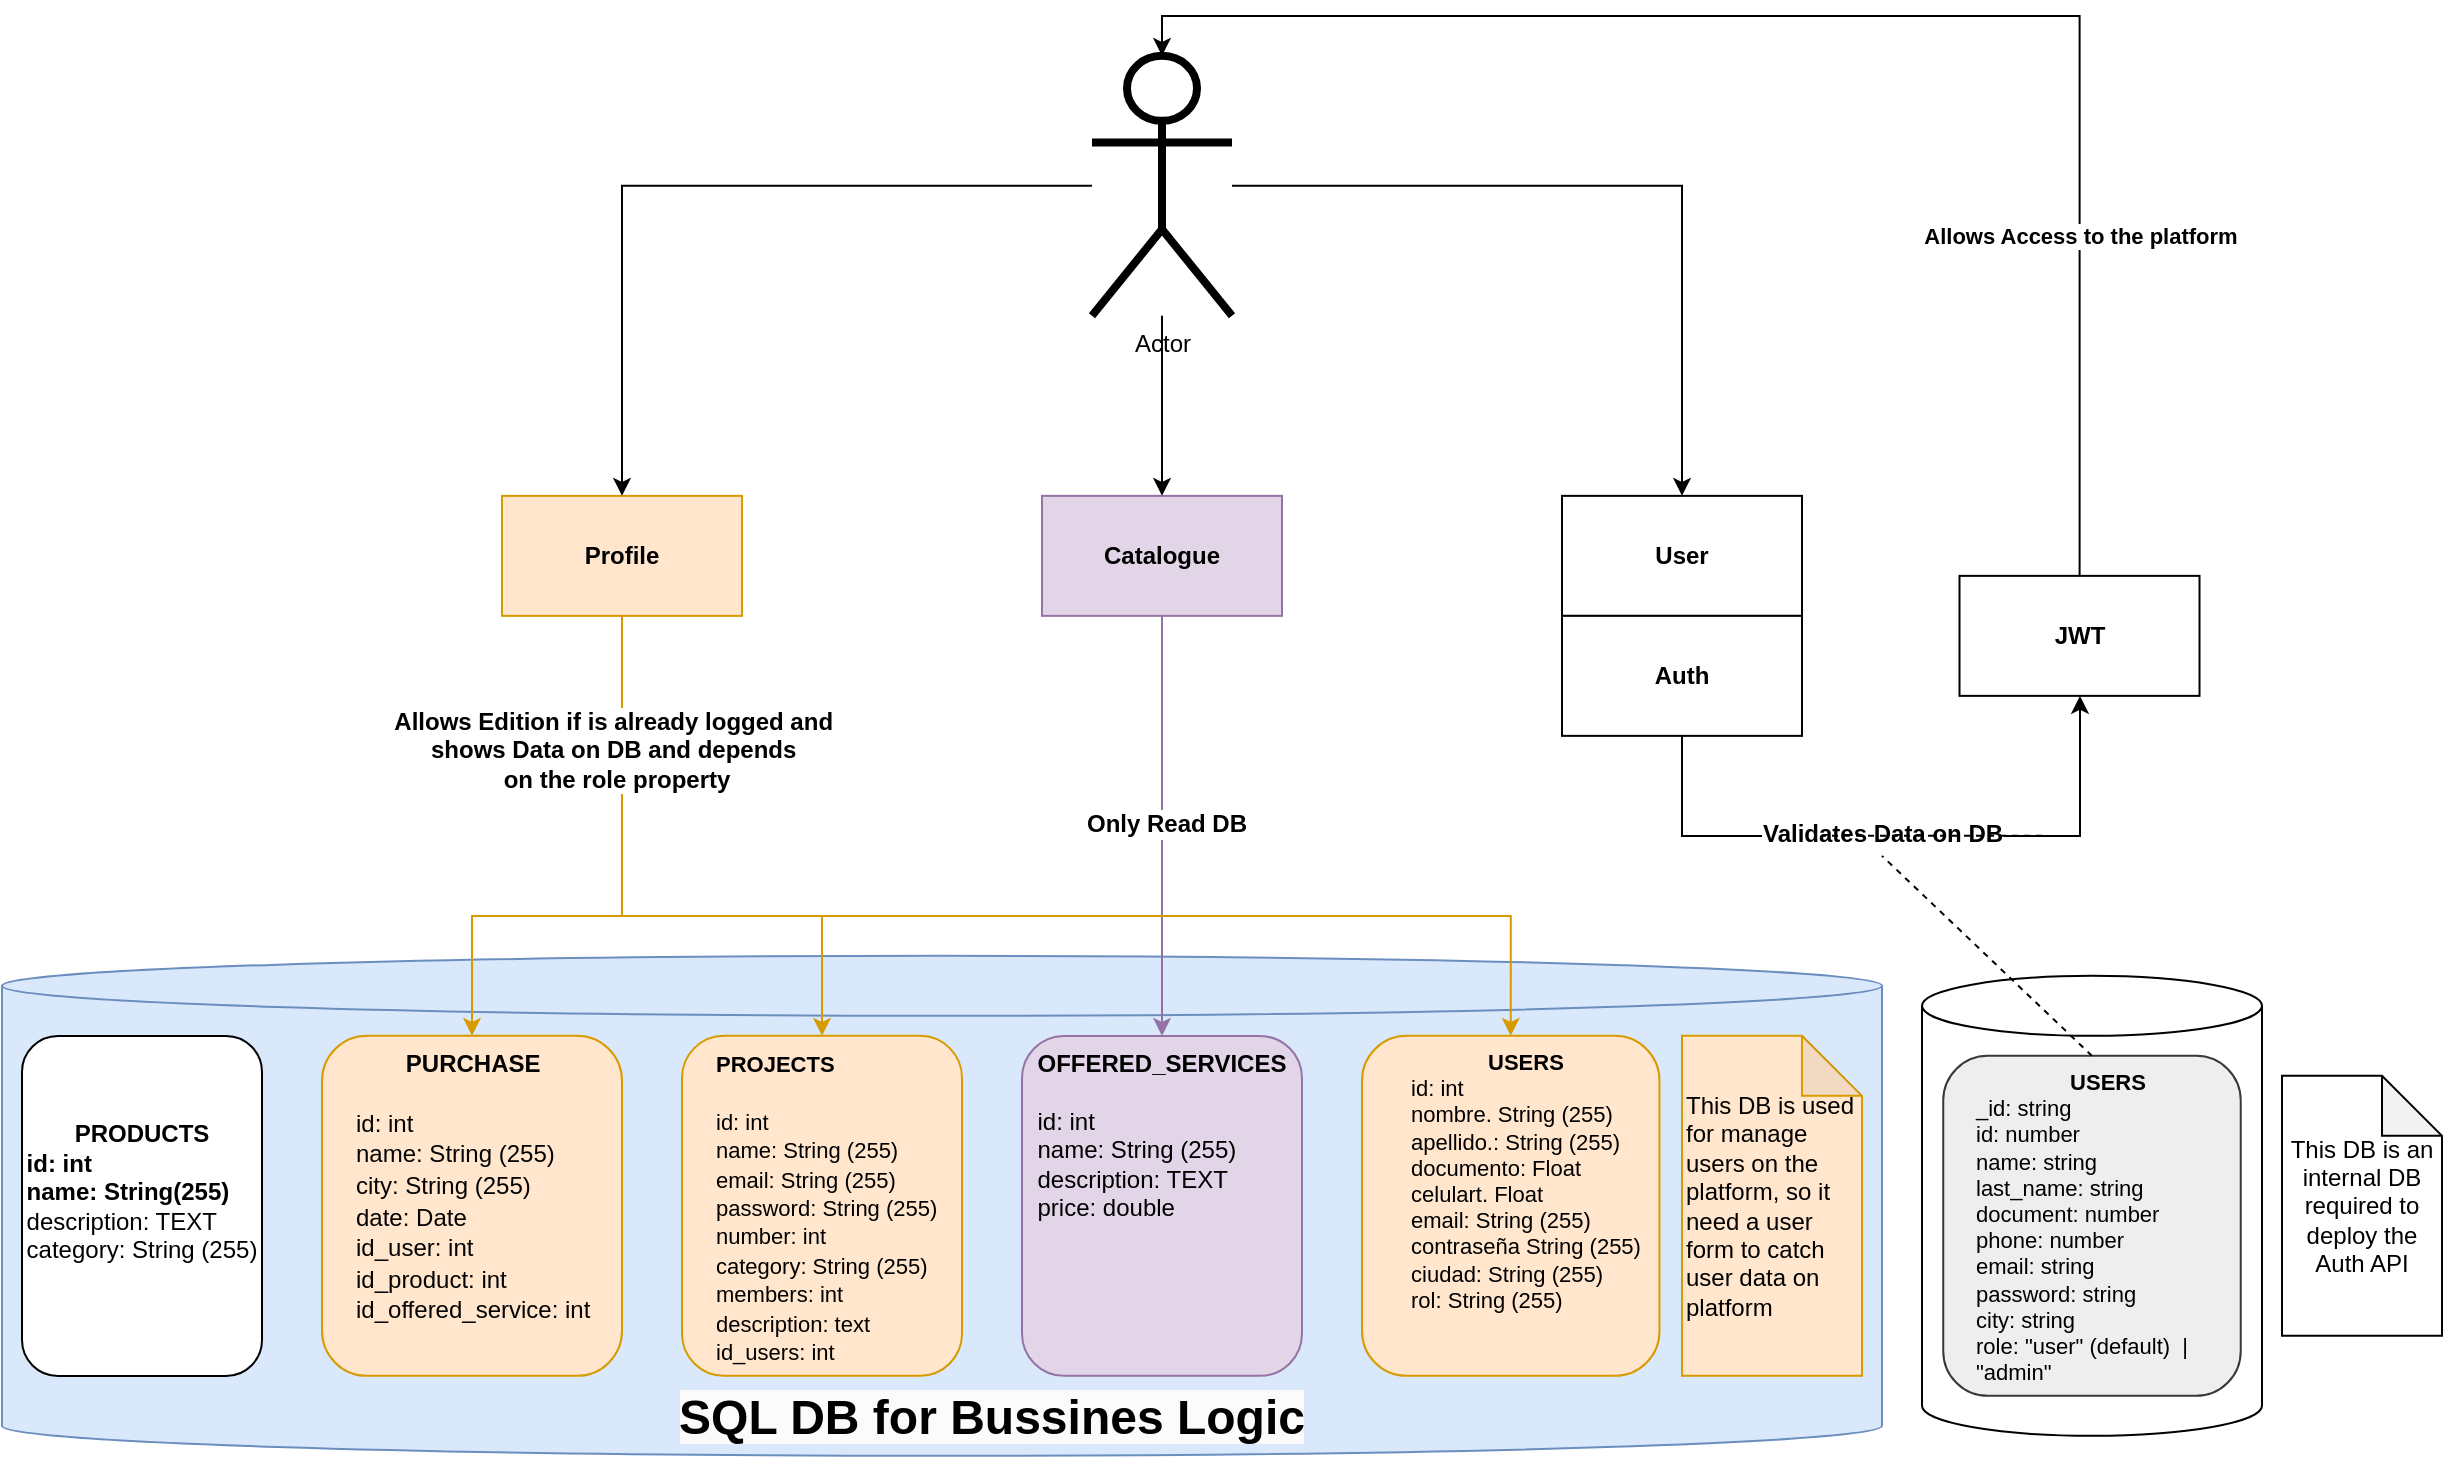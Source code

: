 <mxfile version="24.3.1" type="github">
  <diagram name="Page-1" id="5f0bae14-7c28-e335-631c-24af17079c00">
    <mxGraphModel dx="2541" dy="774" grid="1" gridSize="10" guides="1" tooltips="1" connect="1" arrows="1" fold="1" page="1" pageScale="1" pageWidth="1100" pageHeight="850" background="none" math="0" shadow="0">
      <root>
        <mxCell id="0" />
        <mxCell id="1" parent="0" />
        <mxCell id="3eu0gLsUePaidYde5kII-1" value="&lt;b&gt;User&lt;/b&gt;" style="whiteSpace=wrap;html=1;" parent="1" vertex="1">
          <mxGeometry x="650" y="279.93" width="120" height="60" as="geometry" />
        </mxCell>
        <mxCell id="3eu0gLsUePaidYde5kII-2" value="&lt;b&gt;Auth&lt;/b&gt;" style="whiteSpace=wrap;html=1;" parent="1" vertex="1">
          <mxGeometry x="650" y="339.93" width="120" height="60" as="geometry" />
        </mxCell>
        <mxCell id="3eu0gLsUePaidYde5kII-3" value="" style="shape=cylinder3;whiteSpace=wrap;html=1;boundedLbl=1;backgroundOutline=1;size=15;labelBorderColor=#99CCFF;fillColor=#dae8fc;strokeColor=#6c8ebf;" parent="1" vertex="1">
          <mxGeometry x="-130" y="509.93" width="940" height="250" as="geometry" />
        </mxCell>
        <mxCell id="3eu0gLsUePaidYde5kII-4" value="&lt;b style=&quot;forced-color-adjust: none; color: rgb(0, 0, 0); font-family: Helvetica; font-size: 24px; font-style: normal; font-variant-ligatures: normal; font-variant-caps: normal; letter-spacing: normal; orphans: 2; text-indent: 0px; text-transform: none; widows: 2; word-spacing: 0px; -webkit-text-stroke-width: 0px; white-space: normal; background-color: rgb(251, 251, 251); text-decoration-thickness: initial; text-decoration-style: initial; text-decoration-color: initial;&quot;&gt;SQL DB for Bussines Logic&lt;/b&gt;" style="text;whiteSpace=wrap;html=1;strokeWidth=7;fontSize=24;align=center;" parent="1" vertex="1">
          <mxGeometry x="200" y="719.93" width="330" height="40" as="geometry" />
        </mxCell>
        <mxCell id="3eu0gLsUePaidYde5kII-24" style="edgeStyle=orthogonalEdgeStyle;rounded=0;orthogonalLoop=1;jettySize=auto;html=1;fillColor=#e1d5e7;strokeColor=#9673a6;" parent="1" source="3eu0gLsUePaidYde5kII-6" target="3eu0gLsUePaidYde5kII-17" edge="1">
          <mxGeometry relative="1" as="geometry">
            <Array as="points">
              <mxPoint x="450" y="479.93" />
              <mxPoint x="450" y="479.93" />
            </Array>
          </mxGeometry>
        </mxCell>
        <mxCell id="-nUrzhYDNhNudkDRQ27h-12" value="&lt;b&gt;Only Read DB&lt;/b&gt;" style="edgeLabel;html=1;align=center;verticalAlign=middle;resizable=0;points=[];fontSize=12;" parent="3eu0gLsUePaidYde5kII-24" vertex="1" connectable="0">
          <mxGeometry x="-0.015" y="2" relative="1" as="geometry">
            <mxPoint as="offset" />
          </mxGeometry>
        </mxCell>
        <mxCell id="3eu0gLsUePaidYde5kII-6" value="&lt;b&gt;Catalogue&lt;/b&gt;" style="rounded=0;whiteSpace=wrap;html=1;fillColor=#e1d5e7;strokeColor=#9673a6;" parent="1" vertex="1">
          <mxGeometry x="390" y="279.93" width="120" height="60" as="geometry" />
        </mxCell>
        <mxCell id="3eu0gLsUePaidYde5kII-18" style="edgeStyle=orthogonalEdgeStyle;rounded=0;orthogonalLoop=1;jettySize=auto;html=1;entryX=0.5;entryY=0;entryDx=0;entryDy=0;fillColor=#ffe6cc;strokeColor=#d79b00;" parent="1" source="3eu0gLsUePaidYde5kII-7" target="3eu0gLsUePaidYde5kII-14" edge="1">
          <mxGeometry relative="1" as="geometry">
            <Array as="points">
              <mxPoint x="180" y="489.93" />
              <mxPoint x="105" y="489.93" />
            </Array>
          </mxGeometry>
        </mxCell>
        <mxCell id="3eu0gLsUePaidYde5kII-19" style="edgeStyle=orthogonalEdgeStyle;rounded=0;orthogonalLoop=1;jettySize=auto;html=1;entryX=0.5;entryY=0;entryDx=0;entryDy=0;fillColor=#ffe6cc;strokeColor=#d79b00;" parent="1" source="3eu0gLsUePaidYde5kII-7" target="3eu0gLsUePaidYde5kII-11" edge="1">
          <mxGeometry relative="1" as="geometry">
            <Array as="points">
              <mxPoint x="180" y="489.93" />
              <mxPoint x="280" y="489.93" />
            </Array>
          </mxGeometry>
        </mxCell>
        <mxCell id="3eu0gLsUePaidYde5kII-7" value="&lt;b&gt;Profile&lt;/b&gt;" style="whiteSpace=wrap;html=1;fillColor=#ffe6cc;strokeColor=#d79b00;" parent="1" vertex="1">
          <mxGeometry x="120" y="279.93" width="120" height="60" as="geometry" />
        </mxCell>
        <mxCell id="3eu0gLsUePaidYde5kII-11" value="&lt;div style=&quot;&quot;&gt;&lt;div&gt;&lt;span style=&quot;font-size: 11px;&quot;&gt;&lt;b&gt;PROJECTS&lt;/b&gt;&lt;/span&gt;&lt;/div&gt;&lt;div&gt;&lt;span style=&quot;font-size: 11px;&quot;&gt;&lt;b&gt;&lt;br&gt;&lt;/b&gt;&lt;/span&gt;&lt;/div&gt;&lt;div&gt;&lt;span style=&quot;font-size: 11px;&quot;&gt;id: int&lt;/span&gt;&lt;/div&gt;&lt;div&gt;&lt;span style=&quot;font-size: 11px;&quot;&gt;name: String (255)&lt;/span&gt;&lt;/div&gt;&lt;div&gt;&lt;span style=&quot;font-size: 11px;&quot;&gt;email: String (255)&lt;/span&gt;&lt;/div&gt;&lt;div&gt;&lt;span style=&quot;font-size: 11px;&quot;&gt;password: String (255)&lt;/span&gt;&lt;/div&gt;&lt;div&gt;&lt;span style=&quot;font-size: 11px;&quot;&gt;number: int&lt;/span&gt;&lt;/div&gt;&lt;div&gt;&lt;span style=&quot;font-size: 11px;&quot;&gt;category: String (255)&lt;/span&gt;&lt;/div&gt;&lt;div&gt;&lt;span style=&quot;font-size: 11px;&quot;&gt;members: int&lt;/span&gt;&lt;/div&gt;&lt;div&gt;&lt;span style=&quot;font-size: 11px;&quot;&gt;description: text&lt;/span&gt;&lt;/div&gt;&lt;div&gt;&lt;span style=&quot;font-size: 11px;&quot;&gt;id_users: int&lt;/span&gt;&lt;/div&gt;&lt;/div&gt;" style="rounded=1;whiteSpace=wrap;html=1;align=left;verticalAlign=top;spacingTop=0;spacingLeft=15;fillColor=#ffe6cc;strokeColor=#d79b00;" parent="1" vertex="1">
          <mxGeometry x="210" y="549.93" width="140" height="170" as="geometry" />
        </mxCell>
        <mxCell id="3eu0gLsUePaidYde5kII-14" value="&lt;div style=&quot;text-align: center; font-size: 12px;&quot;&gt;&lt;font style=&quot;font-size: 12px;&quot; color=&quot;#040404&quot;&gt;&lt;b style=&quot;&quot;&gt;PURCHASE&lt;/b&gt;&lt;/font&gt;&lt;/div&gt;&lt;div style=&quot;text-align: center; font-size: 12px;&quot;&gt;&lt;font style=&quot;font-size: 12px;&quot; color=&quot;#040404&quot;&gt;&lt;b style=&quot;&quot;&gt;&lt;br&gt;&lt;/b&gt;&lt;/font&gt;&lt;/div&gt;&lt;span data-lucid-type=&quot;application/vnd.lucid.text&quot; data-lucid-content=&quot;{&amp;quot;t&amp;quot;:&amp;quot;COMPRA\nid: int\nnombre: String(255)\nciudad: String (255)\nid_cliente: int\nid_producto: int\n&amp;quot;,&amp;quot;m&amp;quot;:[{&amp;quot;s&amp;quot;:0,&amp;quot;n&amp;quot;:&amp;quot;s&amp;quot;,&amp;quot;v&amp;quot;:22.444,&amp;quot;e&amp;quot;:7},{&amp;quot;s&amp;quot;:0,&amp;quot;n&amp;quot;:&amp;quot;c&amp;quot;,&amp;quot;v&amp;quot;:&amp;quot;#040404ff&amp;quot;,&amp;quot;e&amp;quot;:89},{&amp;quot;s&amp;quot;:7,&amp;quot;n&amp;quot;:&amp;quot;s&amp;quot;,&amp;quot;v&amp;quot;:18.0,&amp;quot;e&amp;quot;:89},{&amp;quot;s&amp;quot;:7,&amp;quot;n&amp;quot;:&amp;quot;a&amp;quot;,&amp;quot;v&amp;quot;:&amp;quot;left&amp;quot;},{&amp;quot;s&amp;quot;:15,&amp;quot;n&amp;quot;:&amp;quot;fsp&amp;quot;,&amp;quot;v&amp;quot;:&amp;quot;ss_presetShapeStyle5_textStyle&amp;quot;,&amp;quot;e&amp;quot;:89},{&amp;quot;s&amp;quot;:15,&amp;quot;n&amp;quot;:&amp;quot;fsp2&amp;quot;,&amp;quot;v&amp;quot;:&amp;quot;ss_presetShapeStyle5_textStyle&amp;quot;,&amp;quot;e&amp;quot;:89},{&amp;quot;s&amp;quot;:15,&amp;quot;n&amp;quot;:&amp;quot;a&amp;quot;,&amp;quot;v&amp;quot;:&amp;quot;left&amp;quot;},{&amp;quot;s&amp;quot;:35,&amp;quot;n&amp;quot;:&amp;quot;a&amp;quot;,&amp;quot;v&amp;quot;:&amp;quot;left&amp;quot;},{&amp;quot;s&amp;quot;:56,&amp;quot;n&amp;quot;:&amp;quot;a&amp;quot;,&amp;quot;v&amp;quot;:&amp;quot;left&amp;quot;},{&amp;quot;s&amp;quot;:72,&amp;quot;n&amp;quot;:&amp;quot;a&amp;quot;,&amp;quot;v&amp;quot;:&amp;quot;left&amp;quot;}]}&quot; style=&quot;&quot;&gt;&lt;font style=&quot;&quot;&gt;&lt;div style=&quot;&quot;&gt;&lt;font color=&quot;#040404&quot;&gt;&lt;span style=&quot;font-size: 12px;&quot;&gt;id: int&lt;/span&gt;&lt;/font&gt;&lt;/div&gt;&lt;div style=&quot;&quot;&gt;&lt;font color=&quot;#040404&quot;&gt;&lt;span style=&quot;font-size: 12px;&quot;&gt;name: String (255)&lt;/span&gt;&lt;/font&gt;&lt;/div&gt;&lt;div style=&quot;&quot;&gt;&lt;font color=&quot;#040404&quot;&gt;&lt;span style=&quot;font-size: 12px;&quot;&gt;city: String (255)&lt;/span&gt;&lt;/font&gt;&lt;/div&gt;&lt;div style=&quot;&quot;&gt;&lt;font color=&quot;#040404&quot;&gt;&lt;span style=&quot;font-size: 12px;&quot;&gt;date: Date&lt;/span&gt;&lt;/font&gt;&lt;/div&gt;&lt;div style=&quot;&quot;&gt;&lt;font color=&quot;#040404&quot;&gt;&lt;span style=&quot;font-size: 12px;&quot;&gt;id_user: int&lt;/span&gt;&lt;/font&gt;&lt;/div&gt;&lt;div style=&quot;&quot;&gt;&lt;font color=&quot;#040404&quot;&gt;&lt;span style=&quot;font-size: 12px;&quot;&gt;id_product: int&lt;/span&gt;&lt;/font&gt;&lt;/div&gt;&lt;div style=&quot;&quot;&gt;&lt;font color=&quot;#040404&quot;&gt;&lt;span style=&quot;font-size: 12px;&quot;&gt;id_offered_service: int&lt;/span&gt;&lt;/font&gt;&lt;/div&gt;&lt;/font&gt;&lt;/span&gt;" style="rounded=1;whiteSpace=wrap;html=1;align=left;spacingLeft=15;fontSize=13;verticalAlign=top;fillColor=#ffe6cc;strokeColor=#d79b00;" parent="1" vertex="1">
          <mxGeometry x="30" y="549.93" width="150" height="170" as="geometry" />
        </mxCell>
        <mxCell id="3eu0gLsUePaidYde5kII-17" value="&lt;span data-lucid-content=&quot;{&amp;quot;t&amp;quot;:&amp;quot;PRODUCTO\n\n-id: int\n-nombre: String (255)\n-descripcion: TEXT\n-precio: double&amp;quot;,&amp;quot;m&amp;quot;:[{&amp;quot;s&amp;quot;:0,&amp;quot;n&amp;quot;:&amp;quot;a&amp;quot;,&amp;quot;v&amp;quot;:&amp;quot;center&amp;quot;},{&amp;quot;s&amp;quot;:0,&amp;quot;n&amp;quot;:&amp;quot;fsp&amp;quot;,&amp;quot;v&amp;quot;:&amp;quot;ss_presetShapeStyle1_textStyle&amp;quot;,&amp;quot;e&amp;quot;:40},{&amp;quot;s&amp;quot;:0,&amp;quot;n&amp;quot;:&amp;quot;fsp2&amp;quot;,&amp;quot;v&amp;quot;:&amp;quot;ss_presetShapeStyle1_textStyle&amp;quot;,&amp;quot;e&amp;quot;:40},{&amp;quot;s&amp;quot;:9,&amp;quot;n&amp;quot;:&amp;quot;a&amp;quot;,&amp;quot;v&amp;quot;:&amp;quot;left&amp;quot;},{&amp;quot;s&amp;quot;:10,&amp;quot;n&amp;quot;:&amp;quot;a&amp;quot;,&amp;quot;v&amp;quot;:&amp;quot;left&amp;quot;},{&amp;quot;s&amp;quot;:19,&amp;quot;n&amp;quot;:&amp;quot;a&amp;quot;,&amp;quot;v&amp;quot;:&amp;quot;left&amp;quot;},{&amp;quot;s&amp;quot;:40,&amp;quot;n&amp;quot;:&amp;quot;c&amp;quot;,&amp;quot;v&amp;quot;:&amp;quot;#282c33ff&amp;quot;,&amp;quot;e&amp;quot;:42},{&amp;quot;s&amp;quot;:40,&amp;quot;n&amp;quot;:&amp;quot;fsp&amp;quot;,&amp;quot;v&amp;quot;:&amp;quot;ss_presetShapeStyle4_textStyle&amp;quot;,&amp;quot;e&amp;quot;:42},{&amp;quot;s&amp;quot;:40,&amp;quot;n&amp;quot;:&amp;quot;fsp2&amp;quot;,&amp;quot;v&amp;quot;:&amp;quot;ss_presetShapeStyle4_textStyle&amp;quot;,&amp;quot;e&amp;quot;:42},{&amp;quot;s&amp;quot;:41,&amp;quot;n&amp;quot;:&amp;quot;a&amp;quot;,&amp;quot;v&amp;quot;:&amp;quot;left&amp;quot;},{&amp;quot;s&amp;quot;:42,&amp;quot;n&amp;quot;:&amp;quot;c&amp;quot;,&amp;quot;v&amp;quot;:&amp;quot;#000000ff&amp;quot;,&amp;quot;e&amp;quot;:75},{&amp;quot;s&amp;quot;:42,&amp;quot;n&amp;quot;:&amp;quot;fsp&amp;quot;,&amp;quot;v&amp;quot;:&amp;quot;ss_presetShapeStyle5_textStyle&amp;quot;,&amp;quot;e&amp;quot;:75},{&amp;quot;s&amp;quot;:42,&amp;quot;n&amp;quot;:&amp;quot;fsp2&amp;quot;,&amp;quot;v&amp;quot;:&amp;quot;ss_presetShapeStyle5_textStyle&amp;quot;,&amp;quot;e&amp;quot;:75},{&amp;quot;s&amp;quot;:60,&amp;quot;n&amp;quot;:&amp;quot;a&amp;quot;,&amp;quot;v&amp;quot;:&amp;quot;left&amp;quot;}]}&quot; data-lucid-type=&quot;application/vnd.lucid.text&quot;&gt;&lt;b&gt;OFFERED_SERVICES&lt;/b&gt;&lt;br&gt;&lt;br&gt;&lt;div style=&quot;text-align: left;&quot;&gt;&lt;div&gt;id: int&lt;/div&gt;&lt;div&gt;name: String (255)&lt;/div&gt;&lt;div&gt;description: TEXT&lt;/div&gt;&lt;div&gt;price: double&lt;/div&gt;&lt;/div&gt;&lt;/span&gt;" style="rounded=1;whiteSpace=wrap;html=1;verticalAlign=top;fillColor=#e1d5e7;strokeColor=#9673a6;" parent="1" vertex="1">
          <mxGeometry x="380" y="550" width="140" height="169.93" as="geometry" />
        </mxCell>
        <mxCell id="3eu0gLsUePaidYde5kII-28" style="edgeStyle=orthogonalEdgeStyle;rounded=0;orthogonalLoop=1;jettySize=auto;html=1;entryX=0.5;entryY=0;entryDx=0;entryDy=0;" parent="1" source="3eu0gLsUePaidYde5kII-26" target="3eu0gLsUePaidYde5kII-7" edge="1">
          <mxGeometry relative="1" as="geometry" />
        </mxCell>
        <mxCell id="3eu0gLsUePaidYde5kII-29" style="edgeStyle=orthogonalEdgeStyle;rounded=0;orthogonalLoop=1;jettySize=auto;html=1;entryX=0.5;entryY=0;entryDx=0;entryDy=0;" parent="1" source="3eu0gLsUePaidYde5kII-26" target="3eu0gLsUePaidYde5kII-1" edge="1">
          <mxGeometry relative="1" as="geometry" />
        </mxCell>
        <mxCell id="3eu0gLsUePaidYde5kII-42" style="edgeStyle=orthogonalEdgeStyle;rounded=0;orthogonalLoop=1;jettySize=auto;html=1;entryX=0.5;entryY=0;entryDx=0;entryDy=0;" parent="1" source="3eu0gLsUePaidYde5kII-26" target="3eu0gLsUePaidYde5kII-6" edge="1">
          <mxGeometry relative="1" as="geometry" />
        </mxCell>
        <mxCell id="3eu0gLsUePaidYde5kII-26" value="Actor" style="shape=umlActor;verticalLabelPosition=bottom;verticalAlign=top;html=1;outlineConnect=0;strokeWidth=4;" parent="1" vertex="1">
          <mxGeometry x="415" y="59.93" width="70" height="130" as="geometry" />
        </mxCell>
        <mxCell id="3eu0gLsUePaidYde5kII-40" style="edgeStyle=orthogonalEdgeStyle;rounded=0;orthogonalLoop=1;jettySize=auto;html=1;entryX=0.5;entryY=0;entryDx=0;entryDy=0;fillColor=#ffe6cc;strokeColor=#d79b00;" parent="1" source="3eu0gLsUePaidYde5kII-7" target="-nUrzhYDNhNudkDRQ27h-1" edge="1">
          <mxGeometry relative="1" as="geometry">
            <Array as="points">
              <mxPoint x="180" y="489.93" />
              <mxPoint x="624" y="489.93" />
            </Array>
          </mxGeometry>
        </mxCell>
        <mxCell id="-nUrzhYDNhNudkDRQ27h-14" value="&lt;b&gt;Allows Edition if is already logged and&amp;nbsp;&lt;/b&gt;&lt;div&gt;&lt;b&gt;shows Data on DB and depends&amp;nbsp;&lt;/b&gt;&lt;/div&gt;&lt;div&gt;&lt;b&gt;on the role property&lt;/b&gt;&lt;/div&gt;" style="edgeLabel;html=1;align=center;verticalAlign=middle;resizable=0;points=[];fontSize=12;" parent="3eu0gLsUePaidYde5kII-40" vertex="1" connectable="0">
          <mxGeometry x="-0.797" y="-3" relative="1" as="geometry">
            <mxPoint as="offset" />
          </mxGeometry>
        </mxCell>
        <mxCell id="-nUrzhYDNhNudkDRQ27h-1" value="&lt;span data-lucid-type=&quot;application/vnd.lucid.text&quot; data-lucid-content=&quot;{&amp;quot;t&amp;quot;:&amp;quot;USERS\nid: int\nnombre. String (255)\napellido.: String (255)\ndocumento: Float\ncelulart. Float\nemail: String (255)\ncontraseña String (255)\nciudad: String (255)\nrol: String (255)&amp;quot;,&amp;quot;m&amp;quot;:[{&amp;quot;s&amp;quot;:0,&amp;quot;n&amp;quot;:&amp;quot;a&amp;quot;,&amp;quot;v&amp;quot;:&amp;quot;center&amp;quot;}]}&quot; style=&quot;font-size: 11px;&quot;&gt;&lt;b style=&quot;font-size: 11px;&quot;&gt;USERS&lt;/b&gt;&lt;br style=&quot;font-size: 11px;&quot;&gt;&lt;div style=&quot;text-align: left; font-size: 11px;&quot;&gt;&lt;span data-lucid-content=&quot;{&amp;quot;t&amp;quot;:&amp;quot;id: int\nnombre. String (255)\napellido.: String (255)\ndocumento: Float\ncelulart. Float\nemail: String (255)\ncontraseña String (255)\nciudad: String (255)\nrol: String (255)&amp;quot;,&amp;quot;m&amp;quot;:[]}&quot; data-lucid-type=&quot;application/vnd.lucid.text&quot;&gt;id: int&lt;br&gt;nombre. String (255)&lt;br&gt;apellido.: String (255)&lt;br&gt;documento: Float&lt;br&gt;celulart. Float&lt;br&gt;email: String (255)&lt;br&gt;contraseña String (255)&lt;br&gt;ciudad: String (255)&lt;br&gt;rol: String (255)&lt;/span&gt;&lt;br&gt;&lt;/div&gt;&lt;/span&gt;" style="rounded=1;whiteSpace=wrap;html=1;fontSize=11;verticalAlign=top;fillColor=#ffe6cc;strokeColor=#d79b00;spacingLeft=15;spacingTop=0;" parent="1" vertex="1">
          <mxGeometry x="550" y="549.93" width="148.75" height="170" as="geometry" />
        </mxCell>
        <mxCell id="-nUrzhYDNhNudkDRQ27h-3" value="&lt;b&gt;JWT&lt;/b&gt;" style="whiteSpace=wrap;html=1;" parent="1" vertex="1">
          <mxGeometry x="848.75" y="319.93" width="120" height="60" as="geometry" />
        </mxCell>
        <mxCell id="JClIsUNEsZ8_a61VlDSI-1" value="" style="shape=cylinder3;whiteSpace=wrap;html=1;boundedLbl=1;backgroundOutline=1;size=15;" vertex="1" parent="1">
          <mxGeometry x="830" y="519.93" width="170" height="230" as="geometry" />
        </mxCell>
        <mxCell id="JClIsUNEsZ8_a61VlDSI-2" value="&lt;span data-lucid-type=&quot;application/vnd.lucid.text&quot; data-lucid-content=&quot;{&amp;quot;t&amp;quot;:&amp;quot;USERS\nid: int\nnombre. String (255)\napellido.: String (255)\ndocumento: Float\ncelulart. Float\nemail: String (255)\ncontraseña String (255)\nciudad: String (255)\nrol: String (255)&amp;quot;,&amp;quot;m&amp;quot;:[{&amp;quot;s&amp;quot;:0,&amp;quot;n&amp;quot;:&amp;quot;a&amp;quot;,&amp;quot;v&amp;quot;:&amp;quot;center&amp;quot;}]}&quot; style=&quot;font-size: 11px;&quot;&gt;&lt;b style=&quot;font-size: 11px;&quot;&gt;USERS&lt;/b&gt;&lt;br style=&quot;font-size: 11px;&quot;&gt;&lt;div style=&quot;text-align: left; font-size: 11px;&quot;&gt;&lt;span data-lucid-content=&quot;{&amp;quot;t&amp;quot;:&amp;quot;id: int\nnombre. String (255)\napellido.: String (255)\ndocumento: Float\ncelulart. Float\nemail: String (255)\ncontraseña String (255)\nciudad: String (255)\nrol: String (255)&amp;quot;,&amp;quot;m&amp;quot;:[]}&quot; data-lucid-type=&quot;application/vnd.lucid.text&quot;&gt;_id: string&lt;/span&gt;&lt;/div&gt;&lt;div style=&quot;text-align: left; font-size: 11px;&quot;&gt;&lt;div&gt;id: number&lt;/div&gt;&lt;div&gt;name: string&lt;/div&gt;&lt;div&gt;last_name: string&lt;/div&gt;&lt;div&gt;document: number&lt;/div&gt;&lt;div&gt;phone: number&lt;/div&gt;&lt;div&gt;email: string&lt;/div&gt;&lt;div&gt;password: string&lt;/div&gt;&lt;div&gt;city: string&lt;/div&gt;&lt;div&gt;role: &quot;user&quot; (default)&amp;nbsp; | &quot;admin&quot;&lt;/div&gt;&lt;/div&gt;&lt;/span&gt;" style="rounded=1;whiteSpace=wrap;html=1;fontSize=11;verticalAlign=top;fillColor=#eeeeee;strokeColor=#36393d;spacingLeft=15;spacingTop=0;" vertex="1" parent="1">
          <mxGeometry x="840.62" y="559.93" width="148.75" height="170" as="geometry" />
        </mxCell>
        <mxCell id="JClIsUNEsZ8_a61VlDSI-3" style="edgeStyle=orthogonalEdgeStyle;rounded=0;orthogonalLoop=1;jettySize=auto;html=1;exitX=0.5;exitY=1;exitDx=0;exitDy=0;" edge="1" parent="1" target="-nUrzhYDNhNudkDRQ27h-3">
          <mxGeometry relative="1" as="geometry">
            <Array as="points">
              <mxPoint x="710" y="449.93" />
              <mxPoint x="909" y="449.93" />
            </Array>
            <mxPoint x="710" y="399.93" as="sourcePoint" />
            <mxPoint x="820" y="549.93" as="targetPoint" />
          </mxGeometry>
        </mxCell>
        <mxCell id="JClIsUNEsZ8_a61VlDSI-4" value="&lt;b&gt;Validates Data on DB&lt;/b&gt;" style="edgeLabel;html=1;align=center;verticalAlign=middle;resizable=0;points=[];fontSize=12;" vertex="1" connectable="0" parent="JClIsUNEsZ8_a61VlDSI-3">
          <mxGeometry x="-0.637" y="1" relative="1" as="geometry">
            <mxPoint x="92" as="offset" />
          </mxGeometry>
        </mxCell>
        <mxCell id="JClIsUNEsZ8_a61VlDSI-12" value="" style="endArrow=none;dashed=1;html=1;rounded=0;" edge="1" parent="1">
          <mxGeometry width="50" height="50" relative="1" as="geometry">
            <mxPoint x="890" y="449.93" as="sourcePoint" />
            <mxPoint x="780" y="449.93" as="targetPoint" />
          </mxGeometry>
        </mxCell>
        <mxCell id="JClIsUNEsZ8_a61VlDSI-14" value="" style="endArrow=none;dashed=1;html=1;rounded=0;exitX=0.5;exitY=0;exitDx=0;exitDy=0;" edge="1" parent="1" source="JClIsUNEsZ8_a61VlDSI-2">
          <mxGeometry width="50" height="50" relative="1" as="geometry">
            <mxPoint x="840" y="499.93" as="sourcePoint" />
            <mxPoint x="810" y="459.93" as="targetPoint" />
          </mxGeometry>
        </mxCell>
        <mxCell id="JClIsUNEsZ8_a61VlDSI-15" style="edgeStyle=orthogonalEdgeStyle;rounded=0;orthogonalLoop=1;jettySize=auto;html=1;entryX=0.5;entryY=0;entryDx=0;entryDy=0;entryPerimeter=0;" edge="1" parent="1" source="-nUrzhYDNhNudkDRQ27h-3" target="3eu0gLsUePaidYde5kII-26">
          <mxGeometry relative="1" as="geometry">
            <Array as="points">
              <mxPoint x="909" y="39.93" />
              <mxPoint x="450" y="39.93" />
            </Array>
          </mxGeometry>
        </mxCell>
        <mxCell id="JClIsUNEsZ8_a61VlDSI-16" value="&lt;b&gt;Allows Access to the platform&lt;/b&gt;" style="edgeLabel;html=1;align=center;verticalAlign=middle;resizable=0;points=[];" vertex="1" connectable="0" parent="JClIsUNEsZ8_a61VlDSI-15">
          <mxGeometry x="-0.618" y="-1" relative="1" as="geometry">
            <mxPoint x="-1" y="-25" as="offset" />
          </mxGeometry>
        </mxCell>
        <mxCell id="JClIsUNEsZ8_a61VlDSI-18" value="This DB is an internal DB required to deploy the Auth API" style="shape=note;whiteSpace=wrap;html=1;backgroundOutline=1;darkOpacity=0.05;" vertex="1" parent="1">
          <mxGeometry x="1010" y="569.93" width="80" height="130" as="geometry" />
        </mxCell>
        <mxCell id="JClIsUNEsZ8_a61VlDSI-19" value="This DB is used for manage users on the platform, so it need a user form to catch user data on platform" style="shape=note;whiteSpace=wrap;html=1;backgroundOutline=1;darkOpacity=0.05;align=left;fillColor=#ffe6cc;strokeColor=#d79b00;" vertex="1" parent="1">
          <mxGeometry x="710" y="549.93" width="90" height="170" as="geometry" />
        </mxCell>
        <mxCell id="JClIsUNEsZ8_a61VlDSI-20" value="&lt;b&gt;PRODUCTS&lt;/b&gt;&lt;div style=&quot;text-align: left;&quot;&gt;&lt;b&gt;id: int&lt;/b&gt;&lt;/div&gt;&lt;div style=&quot;text-align: left;&quot;&gt;&lt;b&gt;name: String(255)&lt;/b&gt;&lt;/div&gt;&lt;div style=&quot;text-align: left;&quot;&gt;description: TEXT&lt;/div&gt;&lt;div style=&quot;text-align: left;&quot;&gt;category: String (255)&lt;/div&gt;&lt;div style=&quot;text-align: left;&quot;&gt;&lt;br&gt;&lt;/div&gt;" style="rounded=1;whiteSpace=wrap;html=1;" vertex="1" parent="1">
          <mxGeometry x="-120" y="550" width="120" height="170" as="geometry" />
        </mxCell>
      </root>
    </mxGraphModel>
  </diagram>
</mxfile>
